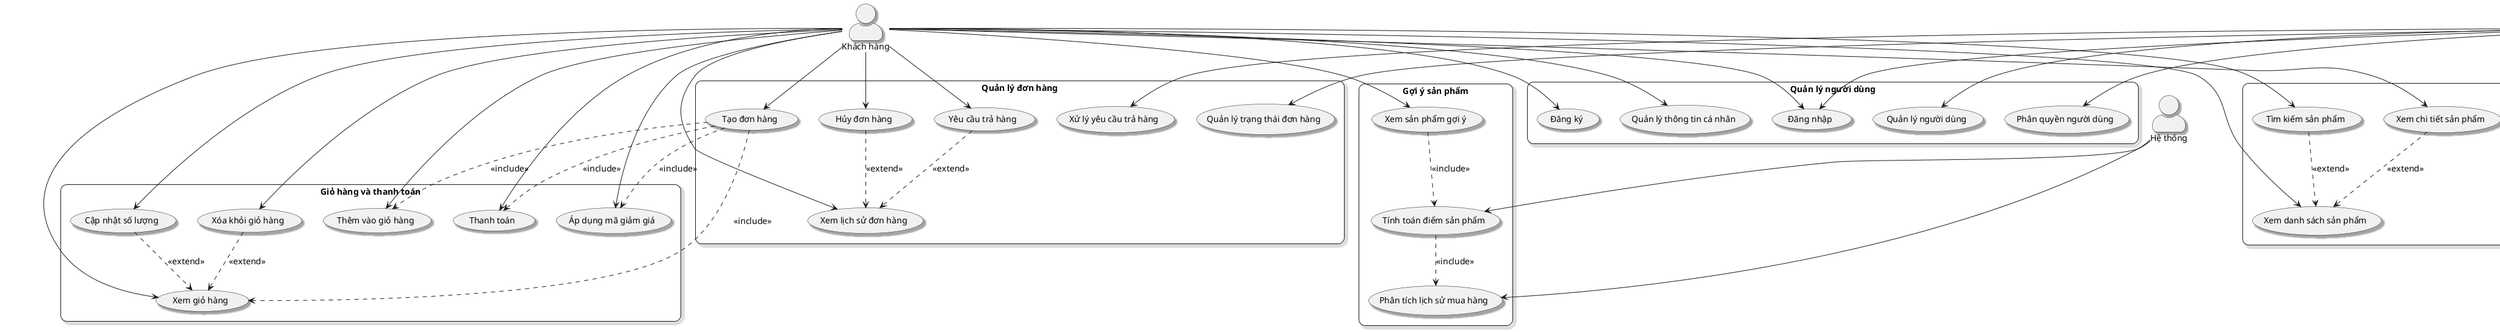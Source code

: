 @startuml System Use Case Diagram

skinparam actorStyle awesome
skinparam packageStyle rectangle
skinparam backgroundColor white
skinparam handwritten false
skinparam defaultFontName Arial
skinparam defaultFontSize 14
skinparam roundcorner 20
skinparam shadowing true

' Actors
actor "Khách hàng" as Customer
actor "Quản trị viên" as Admin
actor "Hệ thống" as System

' Use Cases
rectangle "Quản lý người dùng" {
  usecase "Đăng nhập" as UC1
  usecase "Đăng ký" as UC2
  usecase "Quản lý thông tin cá nhân" as UC3
  usecase "Quản lý người dùng" as UC4
  usecase "Phân quyền người dùng" as UC5
}

rectangle "Quản lý sản phẩm" {
  usecase "Xem danh sách sản phẩm" as UC6
  usecase "Tìm kiếm sản phẩm" as UC7
  usecase "Xem chi tiết sản phẩm" as UC8
  usecase "Thêm sản phẩm mới" as UC9
  usecase "Cập nhật sản phẩm" as UC10
  usecase "Xóa sản phẩm" as UC11
  usecase "Quản lý danh mục" as UC12
}

rectangle "Quản lý đơn hàng" {
  usecase "Tạo đơn hàng" as UC13
  usecase "Xem lịch sử đơn hàng" as UC14
  usecase "Hủy đơn hàng" as UC15
  usecase "Quản lý trạng thái đơn hàng" as UC16
  usecase "Yêu cầu trả hàng" as UC17
  usecase "Xử lý yêu cầu trả hàng" as UC18
}

rectangle "Giỏ hàng và thanh toán" {
  usecase "Thêm vào giỏ hàng" as UC19
  usecase "Xem giỏ hàng" as UC20
  usecase "Cập nhật số lượng" as UC21
  usecase "Xóa khỏi giỏ hàng" as UC22
  usecase "Áp dụng mã giảm giá" as UC23
  usecase "Thanh toán" as UC24
}

rectangle "Gợi ý sản phẩm" {
  usecase "Xem sản phẩm gợi ý" as UC25
  usecase "Tính toán điểm sản phẩm" as UC26
  usecase "Phân tích lịch sử mua hàng" as UC27
}

rectangle "Thống kê và báo cáo" {
  usecase "Xem thống kê doanh thu" as UC28
  usecase "Xem thống kê sản phẩm" as UC29
  usecase "Xem thống kê người dùng" as UC30
}

' Relationships
Customer --> UC1
Customer --> UC2
Customer --> UC3
Customer --> UC6
Customer --> UC7
Customer --> UC8
Customer --> UC13
Customer --> UC14
Customer --> UC15
Customer --> UC17
Customer --> UC19
Customer --> UC20
Customer --> UC21
Customer --> UC22
Customer --> UC23
Customer --> UC24
Customer --> UC25

Admin --> UC1
Admin --> UC4
Admin --> UC5
Admin --> UC9
Admin --> UC10
Admin --> UC11
Admin --> UC12
Admin --> UC16
Admin --> UC18
Admin --> UC28
Admin --> UC29
Admin --> UC30

System --> UC26
System --> UC27

' Include relationships
UC13 ..> UC19 : <<include>>
UC13 ..> UC20 : <<include>>
UC13 ..> UC23 : <<include>>
UC13 ..> UC24 : <<include>>
UC25 ..> UC26 : <<include>>
UC26 ..> UC27 : <<include>>

' Extend relationships
UC7 ..> UC6 : <<extend>>
UC8 ..> UC6 : <<extend>>
UC15 ..> UC14 : <<extend>>
UC17 ..> UC14 : <<extend>>
UC21 ..> UC20 : <<extend>>
UC22 ..> UC20 : <<extend>>

@enduml 
